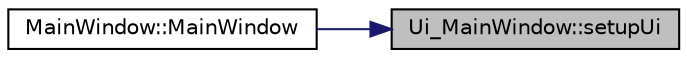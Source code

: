digraph "Ui_MainWindow::setupUi"
{
 // LATEX_PDF_SIZE
  edge [fontname="Helvetica",fontsize="10",labelfontname="Helvetica",labelfontsize="10"];
  node [fontname="Helvetica",fontsize="10",shape=record];
  rankdir="RL";
  Node1 [label="Ui_MainWindow::setupUi",height=0.2,width=0.4,color="black", fillcolor="grey75", style="filled", fontcolor="black",tooltip=" "];
  Node1 -> Node2 [dir="back",color="midnightblue",fontsize="10",style="solid"];
  Node2 [label="MainWindow::MainWindow",height=0.2,width=0.4,color="black", fillcolor="white", style="filled",URL="$classMainWindow.html#a996c5a2b6f77944776856f08ec30858d",tooltip="Método principal del MainWindow."];
}

